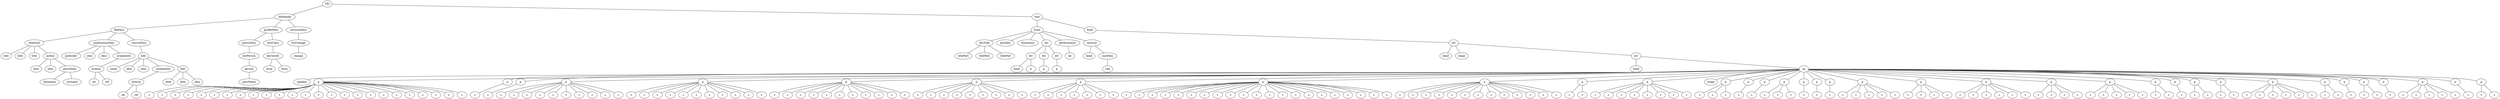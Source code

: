 graph Tree {
	"t0" [label = "TEI"];
	"t1" [label = "teiHeader"];
	"t2" [label = "fileDesc"];
	"t3" [label = "titleStmt"];
	"t4" [label = "title"];
	"t5" [label = "title"];
	"t6" [label = "title"];
	"t7" [label = "author"];
	"t8" [label = "idno"];
	"t9" [label = "idno"];
	"t10" [label = "persName"];
	"t11" [label = "forename"];
	"t12" [label = "surname"];
	"t13" [label = "publicationStmt"];
	"t14" [label = "publisher"];
	"t15" [label = "idno"];
	"t16" [label = "idno"];
	"t17" [label = "availability"];
	"t18" [label = "licence"];
	"t19" [label = "ab"];
	"t20" [label = "ref"];
	"t21" [label = "sourceDesc"];
	"t22" [label = "bibl"];
	"t23" [label = "name"];
	"t24" [label = "idno"];
	"t25" [label = "idno"];
	"t26" [label = "availability"];
	"t27" [label = "licence"];
	"t28" [label = "ab"];
	"t29" [label = "ref"];
	"t30" [label = "bibl"];
	"t31" [label = "date"];
	"t32" [label = "date"];
	"t33" [label = "idno"];
	"t34" [label = "profileDesc"];
	"t35" [label = "particDesc"];
	"t36" [label = "listPerson"];
	"t37" [label = "person"];
	"t38" [label = "persName"];
	"t39" [label = "textClass"];
	"t40" [label = "keywords"];
	"t41" [label = "term"];
	"t42" [label = "term"];
	"t43" [label = "revisionDesc"];
	"t44" [label = "listChange"];
	"t45" [label = "change"];
	"t46" [label = "text"];
	"t47" [label = "front"];
	"t48" [label = "docTitle"];
	"t49" [label = "titlePart"];
	"t50" [label = "titlePart"];
	"t51" [label = "titlePart"];
	"t52" [label = "docDate"];
	"t53" [label = "docAuthor"];
	"t54" [label = "div"];
	"t55" [label = "div"];
	"t56" [label = "head"];
	"t57" [label = "p"];
	"t58" [label = "div"];
	"t59" [label = "p"];
	"t60" [label = "div"];
	"t61" [label = "p"];
	"t62" [label = "performance"];
	"t63" [label = "ab"];
	"t64" [label = "castList"];
	"t65" [label = "head"];
	"t66" [label = "castItem"];
	"t67" [label = "role"];
	"t68" [label = "body"];
	"t69" [label = "div"];
	"t70" [label = "head"];
	"t71" [label = "stage"];
	"t72" [label = "div"];
	"t73" [label = "head"];
	"t74" [label = "sp"];
	"t75" [label = "speaker"];
	"t76" [label = "p"];
	"t77" [label = "s"];
	"t78" [label = "s"];
	"t79" [label = "s"];
	"t80" [label = "s"];
	"t81" [label = "s"];
	"t82" [label = "s"];
	"t83" [label = "s"];
	"t84" [label = "s"];
	"t85" [label = "s"];
	"t86" [label = "s"];
	"t87" [label = "s"];
	"t88" [label = "s"];
	"t89" [label = "s"];
	"t90" [label = "s"];
	"t91" [label = "s"];
	"t92" [label = "s"];
	"t93" [label = "s"];
	"t94" [label = "s"];
	"t95" [label = "s"];
	"t96" [label = "s"];
	"t97" [label = "s"];
	"t98" [label = "s"];
	"t99" [label = "s"];
	"t100" [label = "s"];
	"t101" [label = "s"];
	"t102" [label = "p"];
	"t103" [label = "s"];
	"t104" [label = "p"];
	"t105" [label = "s"];
	"t106" [label = "p"];
	"t107" [label = "s"];
	"t108" [label = "s"];
	"t109" [label = "s"];
	"t110" [label = "s"];
	"t111" [label = "s"];
	"t112" [label = "s"];
	"t113" [label = "s"];
	"t114" [label = "s"];
	"t115" [label = "s"];
	"t116" [label = "s"];
	"t117" [label = "p"];
	"t118" [label = "s"];
	"t119" [label = "s"];
	"t120" [label = "s"];
	"t121" [label = "s"];
	"t122" [label = "s"];
	"t123" [label = "s"];
	"t124" [label = "s"];
	"t125" [label = "s"];
	"t126" [label = "s"];
	"t127" [label = "s"];
	"t128" [label = "s"];
	"t129" [label = "p"];
	"t130" [label = "s"];
	"t131" [label = "s"];
	"t132" [label = "s"];
	"t133" [label = "s"];
	"t134" [label = "s"];
	"t135" [label = "s"];
	"t136" [label = "s"];
	"t137" [label = "s"];
	"t138" [label = "s"];
	"t139" [label = "s"];
	"t140" [label = "s"];
	"t141" [label = "p"];
	"t142" [label = "s"];
	"t143" [label = "s"];
	"t144" [label = "s"];
	"t145" [label = "s"];
	"t146" [label = "s"];
	"t147" [label = "s"];
	"t148" [label = "s"];
	"t149" [label = "s"];
	"t150" [label = "s"];
	"t151" [label = "p"];
	"t152" [label = "s"];
	"t153" [label = "s"];
	"t154" [label = "s"];
	"t155" [label = "s"];
	"t156" [label = "s"];
	"t157" [label = "s"];
	"t158" [label = "s"];
	"t159" [label = "p"];
	"t160" [label = "s"];
	"t161" [label = "s"];
	"t162" [label = "s"];
	"t163" [label = "s"];
	"t164" [label = "s"];
	"t165" [label = "s"];
	"t166" [label = "s"];
	"t167" [label = "s"];
	"t168" [label = "s"];
	"t169" [label = "s"];
	"t170" [label = "s"];
	"t171" [label = "s"];
	"t172" [label = "s"];
	"t173" [label = "s"];
	"t174" [label = "s"];
	"t175" [label = "s"];
	"t176" [label = "s"];
	"t177" [label = "s"];
	"t178" [label = "s"];
	"t179" [label = "s"];
	"t180" [label = "s"];
	"t181" [label = "p"];
	"t182" [label = "s"];
	"t183" [label = "s"];
	"t184" [label = "s"];
	"t185" [label = "s"];
	"t186" [label = "s"];
	"t187" [label = "s"];
	"t188" [label = "s"];
	"t189" [label = "s"];
	"t190" [label = "s"];
	"t191" [label = "s"];
	"t192" [label = "s"];
	"t193" [label = "s"];
	"t194" [label = "s"];
	"t195" [label = "p"];
	"t196" [label = "s"];
	"t197" [label = "s"];
	"t198" [label = "p"];
	"t199" [label = "s"];
	"t200" [label = "s"];
	"t201" [label = "s"];
	"t202" [label = "s"];
	"t203" [label = "s"];
	"t204" [label = "s"];
	"t205" [label = "s"];
	"t206" [label = "s"];
	"t207" [label = "stage"];
	"t208" [label = "p"];
	"t209" [label = "s"];
	"t210" [label = "s"];
	"t211" [label = "s"];
	"t212" [label = "p"];
	"t213" [label = "s"];
	"t214" [label = "p"];
	"t215" [label = "s"];
	"t216" [label = "p"];
	"t217" [label = "s"];
	"t218" [label = "s"];
	"t219" [label = "s"];
	"t220" [label = "p"];
	"t221" [label = "s"];
	"t222" [label = "p"];
	"t223" [label = "s"];
	"t224" [label = "p"];
	"t225" [label = "s"];
	"t226" [label = "p"];
	"t227" [label = "s"];
	"t228" [label = "s"];
	"t229" [label = "s"];
	"t230" [label = "s"];
	"t231" [label = "s"];
	"t232" [label = "p"];
	"t233" [label = "s"];
	"t234" [label = "s"];
	"t235" [label = "s"];
	"t236" [label = "s"];
	"t237" [label = "p"];
	"t238" [label = "s"];
	"t239" [label = "s"];
	"t240" [label = "s"];
	"t241" [label = "s"];
	"t242" [label = "s"];
	"t243" [label = "s"];
	"t244" [label = "p"];
	"t245" [label = "s"];
	"t246" [label = "s"];
	"t247" [label = "s"];
	"t248" [label = "s"];
	"t249" [label = "p"];
	"t250" [label = "s"];
	"t251" [label = "s"];
	"t252" [label = "s"];
	"t253" [label = "s"];
	"t254" [label = "s"];
	"t255" [label = "p"];
	"t256" [label = "s"];
	"t257" [label = "s"];
	"t258" [label = "p"];
	"t259" [label = "s"];
	"t260" [label = "p"];
	"t261" [label = "s"];
	"t262" [label = "s"];
	"t263" [label = "p"];
	"t264" [label = "s"];
	"t265" [label = "s"];
	"t266" [label = "p"];
	"t267" [label = "s"];
	"t268" [label = "s"];
	"t269" [label = "s"];
	"t270" [label = "s"];
	"t271" [label = "s"];
	"t272" [label = "s"];
	"t273" [label = "p"];
	"t274" [label = "s"];
	"t275" [label = "s"];
	"t276" [label = "p"];
	"t277" [label = "s"];
	"t278" [label = "p"];
	"t279" [label = "s"];
	"t280" [label = "s"];
	"t281" [label = "p"];
	"t282" [label = "s"];
	"t283" [label = "p"];
	"t284" [label = "s"];
	"t285" [label = "s"];
	"t286" [label = "s"];
	"t287" [label = "s"];
	"t288" [label = "s"];
	"t289" [label = "p"];
	"t290" [label = "s"];
	"t291" [label = "p"];
	"t292" [label = "s"];
	"t293" [label = "s"];
	"t0" -- "t1";
	"t1" -- "t2";
	"t2" -- "t3";
	"t3" -- "t4";
	"t3" -- "t5";
	"t3" -- "t6";
	"t3" -- "t7";
	"t7" -- "t8";
	"t7" -- "t9";
	"t7" -- "t10";
	"t10" -- "t11";
	"t10" -- "t12";
	"t2" -- "t13";
	"t13" -- "t14";
	"t13" -- "t15";
	"t13" -- "t16";
	"t13" -- "t17";
	"t17" -- "t18";
	"t18" -- "t19";
	"t18" -- "t20";
	"t2" -- "t21";
	"t21" -- "t22";
	"t22" -- "t23";
	"t22" -- "t24";
	"t22" -- "t25";
	"t22" -- "t26";
	"t26" -- "t27";
	"t27" -- "t28";
	"t27" -- "t29";
	"t22" -- "t30";
	"t30" -- "t31";
	"t30" -- "t32";
	"t30" -- "t33";
	"t1" -- "t34";
	"t34" -- "t35";
	"t35" -- "t36";
	"t36" -- "t37";
	"t37" -- "t38";
	"t34" -- "t39";
	"t39" -- "t40";
	"t40" -- "t41";
	"t40" -- "t42";
	"t1" -- "t43";
	"t43" -- "t44";
	"t44" -- "t45";
	"t0" -- "t46";
	"t46" -- "t47";
	"t47" -- "t48";
	"t48" -- "t49";
	"t48" -- "t50";
	"t48" -- "t51";
	"t47" -- "t52";
	"t47" -- "t53";
	"t47" -- "t54";
	"t54" -- "t55";
	"t55" -- "t56";
	"t55" -- "t57";
	"t54" -- "t58";
	"t58" -- "t59";
	"t54" -- "t60";
	"t60" -- "t61";
	"t47" -- "t62";
	"t62" -- "t63";
	"t47" -- "t64";
	"t64" -- "t65";
	"t64" -- "t66";
	"t66" -- "t67";
	"t46" -- "t68";
	"t68" -- "t69";
	"t69" -- "t70";
	"t69" -- "t71";
	"t69" -- "t72";
	"t72" -- "t73";
	"t72" -- "t74";
	"t74" -- "t75";
	"t74" -- "t76";
	"t76" -- "t77";
	"t76" -- "t78";
	"t76" -- "t79";
	"t76" -- "t80";
	"t76" -- "t81";
	"t76" -- "t82";
	"t76" -- "t83";
	"t76" -- "t84";
	"t76" -- "t85";
	"t76" -- "t86";
	"t76" -- "t87";
	"t76" -- "t88";
	"t76" -- "t89";
	"t76" -- "t90";
	"t76" -- "t91";
	"t76" -- "t92";
	"t76" -- "t93";
	"t76" -- "t94";
	"t76" -- "t95";
	"t76" -- "t96";
	"t76" -- "t97";
	"t76" -- "t98";
	"t76" -- "t99";
	"t76" -- "t100";
	"t76" -- "t101";
	"t74" -- "t102";
	"t102" -- "t103";
	"t74" -- "t104";
	"t104" -- "t105";
	"t74" -- "t106";
	"t106" -- "t107";
	"t106" -- "t108";
	"t106" -- "t109";
	"t106" -- "t110";
	"t106" -- "t111";
	"t106" -- "t112";
	"t106" -- "t113";
	"t106" -- "t114";
	"t106" -- "t115";
	"t106" -- "t116";
	"t74" -- "t117";
	"t117" -- "t118";
	"t117" -- "t119";
	"t117" -- "t120";
	"t117" -- "t121";
	"t117" -- "t122";
	"t117" -- "t123";
	"t117" -- "t124";
	"t117" -- "t125";
	"t117" -- "t126";
	"t117" -- "t127";
	"t117" -- "t128";
	"t74" -- "t129";
	"t129" -- "t130";
	"t129" -- "t131";
	"t129" -- "t132";
	"t129" -- "t133";
	"t129" -- "t134";
	"t129" -- "t135";
	"t129" -- "t136";
	"t129" -- "t137";
	"t129" -- "t138";
	"t129" -- "t139";
	"t129" -- "t140";
	"t74" -- "t141";
	"t141" -- "t142";
	"t141" -- "t143";
	"t141" -- "t144";
	"t141" -- "t145";
	"t141" -- "t146";
	"t141" -- "t147";
	"t141" -- "t148";
	"t141" -- "t149";
	"t141" -- "t150";
	"t74" -- "t151";
	"t151" -- "t152";
	"t151" -- "t153";
	"t151" -- "t154";
	"t151" -- "t155";
	"t151" -- "t156";
	"t151" -- "t157";
	"t151" -- "t158";
	"t74" -- "t159";
	"t159" -- "t160";
	"t159" -- "t161";
	"t159" -- "t162";
	"t159" -- "t163";
	"t159" -- "t164";
	"t159" -- "t165";
	"t159" -- "t166";
	"t159" -- "t167";
	"t159" -- "t168";
	"t159" -- "t169";
	"t159" -- "t170";
	"t159" -- "t171";
	"t159" -- "t172";
	"t159" -- "t173";
	"t159" -- "t174";
	"t159" -- "t175";
	"t159" -- "t176";
	"t159" -- "t177";
	"t159" -- "t178";
	"t159" -- "t179";
	"t159" -- "t180";
	"t74" -- "t181";
	"t181" -- "t182";
	"t181" -- "t183";
	"t181" -- "t184";
	"t181" -- "t185";
	"t181" -- "t186";
	"t181" -- "t187";
	"t181" -- "t188";
	"t181" -- "t189";
	"t181" -- "t190";
	"t181" -- "t191";
	"t181" -- "t192";
	"t181" -- "t193";
	"t181" -- "t194";
	"t74" -- "t195";
	"t195" -- "t196";
	"t195" -- "t197";
	"t74" -- "t198";
	"t198" -- "t199";
	"t198" -- "t200";
	"t198" -- "t201";
	"t198" -- "t202";
	"t198" -- "t203";
	"t198" -- "t204";
	"t198" -- "t205";
	"t198" -- "t206";
	"t74" -- "t207";
	"t74" -- "t208";
	"t208" -- "t209";
	"t208" -- "t210";
	"t208" -- "t211";
	"t74" -- "t212";
	"t212" -- "t213";
	"t74" -- "t214";
	"t214" -- "t215";
	"t74" -- "t216";
	"t216" -- "t217";
	"t216" -- "t218";
	"t216" -- "t219";
	"t74" -- "t220";
	"t220" -- "t221";
	"t74" -- "t222";
	"t222" -- "t223";
	"t74" -- "t224";
	"t224" -- "t225";
	"t74" -- "t226";
	"t226" -- "t227";
	"t226" -- "t228";
	"t226" -- "t229";
	"t226" -- "t230";
	"t226" -- "t231";
	"t74" -- "t232";
	"t232" -- "t233";
	"t232" -- "t234";
	"t232" -- "t235";
	"t232" -- "t236";
	"t74" -- "t237";
	"t237" -- "t238";
	"t237" -- "t239";
	"t237" -- "t240";
	"t237" -- "t241";
	"t237" -- "t242";
	"t237" -- "t243";
	"t74" -- "t244";
	"t244" -- "t245";
	"t244" -- "t246";
	"t244" -- "t247";
	"t244" -- "t248";
	"t74" -- "t249";
	"t249" -- "t250";
	"t249" -- "t251";
	"t249" -- "t252";
	"t249" -- "t253";
	"t249" -- "t254";
	"t74" -- "t255";
	"t255" -- "t256";
	"t255" -- "t257";
	"t74" -- "t258";
	"t258" -- "t259";
	"t74" -- "t260";
	"t260" -- "t261";
	"t260" -- "t262";
	"t74" -- "t263";
	"t263" -- "t264";
	"t263" -- "t265";
	"t74" -- "t266";
	"t266" -- "t267";
	"t266" -- "t268";
	"t266" -- "t269";
	"t266" -- "t270";
	"t266" -- "t271";
	"t266" -- "t272";
	"t74" -- "t273";
	"t273" -- "t274";
	"t273" -- "t275";
	"t74" -- "t276";
	"t276" -- "t277";
	"t74" -- "t278";
	"t278" -- "t279";
	"t278" -- "t280";
	"t74" -- "t281";
	"t281" -- "t282";
	"t74" -- "t283";
	"t283" -- "t284";
	"t283" -- "t285";
	"t283" -- "t286";
	"t283" -- "t287";
	"t283" -- "t288";
	"t74" -- "t289";
	"t289" -- "t290";
	"t74" -- "t291";
	"t291" -- "t292";
	"t291" -- "t293";
}
